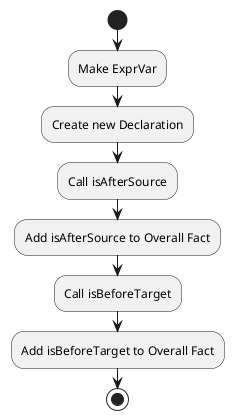 @startuml
start
:Make ExprVar;
:Create new Declaration;
:Call isAfterSource;
:Add isAfterSource to Overall Fact;
:Call isBeforeTarget;
:Add isBeforeTarget to Overall Fact;
stop
@enduml